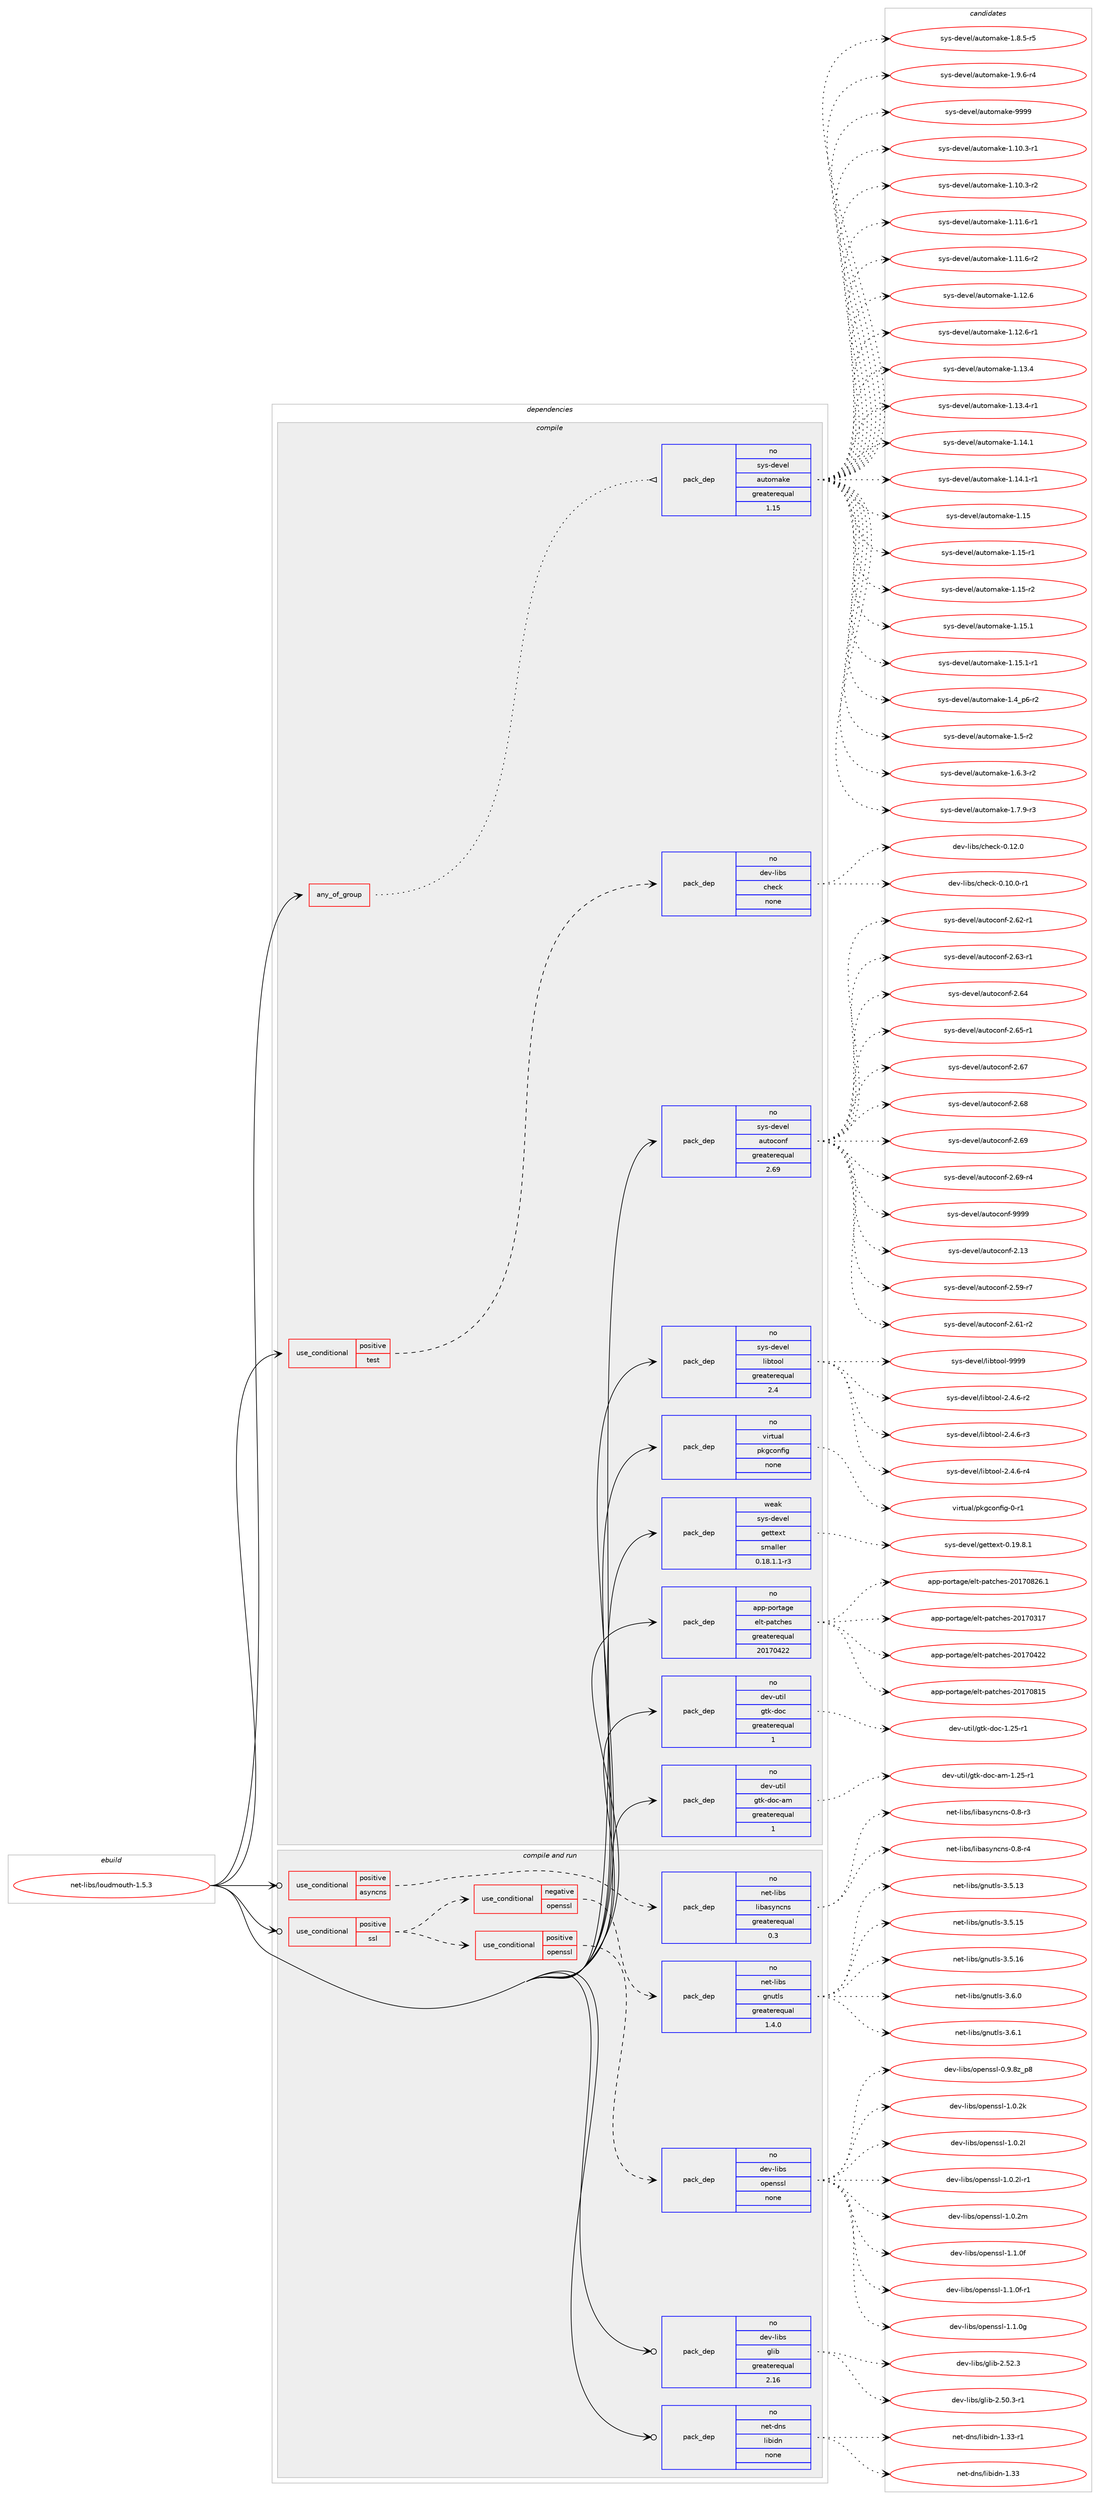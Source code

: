 digraph prolog {

# *************
# Graph options
# *************

newrank=true;
concentrate=true;
compound=true;
graph [rankdir=LR,fontname=Helvetica,fontsize=10,ranksep=1.5];#, ranksep=2.5, nodesep=0.2];
edge  [arrowhead=vee];
node  [fontname=Helvetica,fontsize=10];

# **********
# The ebuild
# **********

subgraph cluster_leftcol {
color=gray;
rank=same;
label=<<i>ebuild</i>>;
id [label="net-libs/loudmouth-1.5.3", color=red, width=4, href="../net-libs/loudmouth-1.5.3.svg"];
}

# ****************
# The dependencies
# ****************

subgraph cluster_midcol {
color=gray;
label=<<i>dependencies</i>>;
subgraph cluster_compile {
fillcolor="#eeeeee";
style=filled;
label=<<i>compile</i>>;
subgraph any6827 {
dependency418456 [label=<<TABLE BORDER="0" CELLBORDER="1" CELLSPACING="0" CELLPADDING="4"><TR><TD CELLPADDING="10">any_of_group</TD></TR></TABLE>>, shape=none, color=red];subgraph pack307960 {
dependency418457 [label=<<TABLE BORDER="0" CELLBORDER="1" CELLSPACING="0" CELLPADDING="4" WIDTH="220"><TR><TD ROWSPAN="6" CELLPADDING="30">pack_dep</TD></TR><TR><TD WIDTH="110">no</TD></TR><TR><TD>sys-devel</TD></TR><TR><TD>automake</TD></TR><TR><TD>greaterequal</TD></TR><TR><TD>1.15</TD></TR></TABLE>>, shape=none, color=blue];
}
dependency418456:e -> dependency418457:w [weight=20,style="dotted",arrowhead="oinv"];
}
id:e -> dependency418456:w [weight=20,style="solid",arrowhead="vee"];
subgraph cond103477 {
dependency418458 [label=<<TABLE BORDER="0" CELLBORDER="1" CELLSPACING="0" CELLPADDING="4"><TR><TD ROWSPAN="3" CELLPADDING="10">use_conditional</TD></TR><TR><TD>positive</TD></TR><TR><TD>test</TD></TR></TABLE>>, shape=none, color=red];
subgraph pack307961 {
dependency418459 [label=<<TABLE BORDER="0" CELLBORDER="1" CELLSPACING="0" CELLPADDING="4" WIDTH="220"><TR><TD ROWSPAN="6" CELLPADDING="30">pack_dep</TD></TR><TR><TD WIDTH="110">no</TD></TR><TR><TD>dev-libs</TD></TR><TR><TD>check</TD></TR><TR><TD>none</TD></TR><TR><TD></TD></TR></TABLE>>, shape=none, color=blue];
}
dependency418458:e -> dependency418459:w [weight=20,style="dashed",arrowhead="vee"];
}
id:e -> dependency418458:w [weight=20,style="solid",arrowhead="vee"];
subgraph pack307962 {
dependency418460 [label=<<TABLE BORDER="0" CELLBORDER="1" CELLSPACING="0" CELLPADDING="4" WIDTH="220"><TR><TD ROWSPAN="6" CELLPADDING="30">pack_dep</TD></TR><TR><TD WIDTH="110">no</TD></TR><TR><TD>app-portage</TD></TR><TR><TD>elt-patches</TD></TR><TR><TD>greaterequal</TD></TR><TR><TD>20170422</TD></TR></TABLE>>, shape=none, color=blue];
}
id:e -> dependency418460:w [weight=20,style="solid",arrowhead="vee"];
subgraph pack307963 {
dependency418461 [label=<<TABLE BORDER="0" CELLBORDER="1" CELLSPACING="0" CELLPADDING="4" WIDTH="220"><TR><TD ROWSPAN="6" CELLPADDING="30">pack_dep</TD></TR><TR><TD WIDTH="110">no</TD></TR><TR><TD>dev-util</TD></TR><TR><TD>gtk-doc</TD></TR><TR><TD>greaterequal</TD></TR><TR><TD>1</TD></TR></TABLE>>, shape=none, color=blue];
}
id:e -> dependency418461:w [weight=20,style="solid",arrowhead="vee"];
subgraph pack307964 {
dependency418462 [label=<<TABLE BORDER="0" CELLBORDER="1" CELLSPACING="0" CELLPADDING="4" WIDTH="220"><TR><TD ROWSPAN="6" CELLPADDING="30">pack_dep</TD></TR><TR><TD WIDTH="110">no</TD></TR><TR><TD>dev-util</TD></TR><TR><TD>gtk-doc-am</TD></TR><TR><TD>greaterequal</TD></TR><TR><TD>1</TD></TR></TABLE>>, shape=none, color=blue];
}
id:e -> dependency418462:w [weight=20,style="solid",arrowhead="vee"];
subgraph pack307965 {
dependency418463 [label=<<TABLE BORDER="0" CELLBORDER="1" CELLSPACING="0" CELLPADDING="4" WIDTH="220"><TR><TD ROWSPAN="6" CELLPADDING="30">pack_dep</TD></TR><TR><TD WIDTH="110">no</TD></TR><TR><TD>sys-devel</TD></TR><TR><TD>autoconf</TD></TR><TR><TD>greaterequal</TD></TR><TR><TD>2.69</TD></TR></TABLE>>, shape=none, color=blue];
}
id:e -> dependency418463:w [weight=20,style="solid",arrowhead="vee"];
subgraph pack307966 {
dependency418464 [label=<<TABLE BORDER="0" CELLBORDER="1" CELLSPACING="0" CELLPADDING="4" WIDTH="220"><TR><TD ROWSPAN="6" CELLPADDING="30">pack_dep</TD></TR><TR><TD WIDTH="110">no</TD></TR><TR><TD>sys-devel</TD></TR><TR><TD>libtool</TD></TR><TR><TD>greaterequal</TD></TR><TR><TD>2.4</TD></TR></TABLE>>, shape=none, color=blue];
}
id:e -> dependency418464:w [weight=20,style="solid",arrowhead="vee"];
subgraph pack307967 {
dependency418465 [label=<<TABLE BORDER="0" CELLBORDER="1" CELLSPACING="0" CELLPADDING="4" WIDTH="220"><TR><TD ROWSPAN="6" CELLPADDING="30">pack_dep</TD></TR><TR><TD WIDTH="110">no</TD></TR><TR><TD>virtual</TD></TR><TR><TD>pkgconfig</TD></TR><TR><TD>none</TD></TR><TR><TD></TD></TR></TABLE>>, shape=none, color=blue];
}
id:e -> dependency418465:w [weight=20,style="solid",arrowhead="vee"];
subgraph pack307968 {
dependency418466 [label=<<TABLE BORDER="0" CELLBORDER="1" CELLSPACING="0" CELLPADDING="4" WIDTH="220"><TR><TD ROWSPAN="6" CELLPADDING="30">pack_dep</TD></TR><TR><TD WIDTH="110">weak</TD></TR><TR><TD>sys-devel</TD></TR><TR><TD>gettext</TD></TR><TR><TD>smaller</TD></TR><TR><TD>0.18.1.1-r3</TD></TR></TABLE>>, shape=none, color=blue];
}
id:e -> dependency418466:w [weight=20,style="solid",arrowhead="vee"];
}
subgraph cluster_compileandrun {
fillcolor="#eeeeee";
style=filled;
label=<<i>compile and run</i>>;
subgraph cond103478 {
dependency418467 [label=<<TABLE BORDER="0" CELLBORDER="1" CELLSPACING="0" CELLPADDING="4"><TR><TD ROWSPAN="3" CELLPADDING="10">use_conditional</TD></TR><TR><TD>positive</TD></TR><TR><TD>asyncns</TD></TR></TABLE>>, shape=none, color=red];
subgraph pack307969 {
dependency418468 [label=<<TABLE BORDER="0" CELLBORDER="1" CELLSPACING="0" CELLPADDING="4" WIDTH="220"><TR><TD ROWSPAN="6" CELLPADDING="30">pack_dep</TD></TR><TR><TD WIDTH="110">no</TD></TR><TR><TD>net-libs</TD></TR><TR><TD>libasyncns</TD></TR><TR><TD>greaterequal</TD></TR><TR><TD>0.3</TD></TR></TABLE>>, shape=none, color=blue];
}
dependency418467:e -> dependency418468:w [weight=20,style="dashed",arrowhead="vee"];
}
id:e -> dependency418467:w [weight=20,style="solid",arrowhead="odotvee"];
subgraph cond103479 {
dependency418469 [label=<<TABLE BORDER="0" CELLBORDER="1" CELLSPACING="0" CELLPADDING="4"><TR><TD ROWSPAN="3" CELLPADDING="10">use_conditional</TD></TR><TR><TD>positive</TD></TR><TR><TD>ssl</TD></TR></TABLE>>, shape=none, color=red];
subgraph cond103480 {
dependency418470 [label=<<TABLE BORDER="0" CELLBORDER="1" CELLSPACING="0" CELLPADDING="4"><TR><TD ROWSPAN="3" CELLPADDING="10">use_conditional</TD></TR><TR><TD>negative</TD></TR><TR><TD>openssl</TD></TR></TABLE>>, shape=none, color=red];
subgraph pack307970 {
dependency418471 [label=<<TABLE BORDER="0" CELLBORDER="1" CELLSPACING="0" CELLPADDING="4" WIDTH="220"><TR><TD ROWSPAN="6" CELLPADDING="30">pack_dep</TD></TR><TR><TD WIDTH="110">no</TD></TR><TR><TD>net-libs</TD></TR><TR><TD>gnutls</TD></TR><TR><TD>greaterequal</TD></TR><TR><TD>1.4.0</TD></TR></TABLE>>, shape=none, color=blue];
}
dependency418470:e -> dependency418471:w [weight=20,style="dashed",arrowhead="vee"];
}
dependency418469:e -> dependency418470:w [weight=20,style="dashed",arrowhead="vee"];
subgraph cond103481 {
dependency418472 [label=<<TABLE BORDER="0" CELLBORDER="1" CELLSPACING="0" CELLPADDING="4"><TR><TD ROWSPAN="3" CELLPADDING="10">use_conditional</TD></TR><TR><TD>positive</TD></TR><TR><TD>openssl</TD></TR></TABLE>>, shape=none, color=red];
subgraph pack307971 {
dependency418473 [label=<<TABLE BORDER="0" CELLBORDER="1" CELLSPACING="0" CELLPADDING="4" WIDTH="220"><TR><TD ROWSPAN="6" CELLPADDING="30">pack_dep</TD></TR><TR><TD WIDTH="110">no</TD></TR><TR><TD>dev-libs</TD></TR><TR><TD>openssl</TD></TR><TR><TD>none</TD></TR><TR><TD></TD></TR></TABLE>>, shape=none, color=blue];
}
dependency418472:e -> dependency418473:w [weight=20,style="dashed",arrowhead="vee"];
}
dependency418469:e -> dependency418472:w [weight=20,style="dashed",arrowhead="vee"];
}
id:e -> dependency418469:w [weight=20,style="solid",arrowhead="odotvee"];
subgraph pack307972 {
dependency418474 [label=<<TABLE BORDER="0" CELLBORDER="1" CELLSPACING="0" CELLPADDING="4" WIDTH="220"><TR><TD ROWSPAN="6" CELLPADDING="30">pack_dep</TD></TR><TR><TD WIDTH="110">no</TD></TR><TR><TD>dev-libs</TD></TR><TR><TD>glib</TD></TR><TR><TD>greaterequal</TD></TR><TR><TD>2.16</TD></TR></TABLE>>, shape=none, color=blue];
}
id:e -> dependency418474:w [weight=20,style="solid",arrowhead="odotvee"];
subgraph pack307973 {
dependency418475 [label=<<TABLE BORDER="0" CELLBORDER="1" CELLSPACING="0" CELLPADDING="4" WIDTH="220"><TR><TD ROWSPAN="6" CELLPADDING="30">pack_dep</TD></TR><TR><TD WIDTH="110">no</TD></TR><TR><TD>net-dns</TD></TR><TR><TD>libidn</TD></TR><TR><TD>none</TD></TR><TR><TD></TD></TR></TABLE>>, shape=none, color=blue];
}
id:e -> dependency418475:w [weight=20,style="solid",arrowhead="odotvee"];
}
subgraph cluster_run {
fillcolor="#eeeeee";
style=filled;
label=<<i>run</i>>;
}
}

# **************
# The candidates
# **************

subgraph cluster_choices {
rank=same;
color=gray;
label=<<i>candidates</i>>;

subgraph choice307960 {
color=black;
nodesep=1;
choice11512111545100101118101108479711711611110997107101454946494846514511449 [label="sys-devel/automake-1.10.3-r1", color=red, width=4,href="../sys-devel/automake-1.10.3-r1.svg"];
choice11512111545100101118101108479711711611110997107101454946494846514511450 [label="sys-devel/automake-1.10.3-r2", color=red, width=4,href="../sys-devel/automake-1.10.3-r2.svg"];
choice11512111545100101118101108479711711611110997107101454946494946544511449 [label="sys-devel/automake-1.11.6-r1", color=red, width=4,href="../sys-devel/automake-1.11.6-r1.svg"];
choice11512111545100101118101108479711711611110997107101454946494946544511450 [label="sys-devel/automake-1.11.6-r2", color=red, width=4,href="../sys-devel/automake-1.11.6-r2.svg"];
choice1151211154510010111810110847971171161111099710710145494649504654 [label="sys-devel/automake-1.12.6", color=red, width=4,href="../sys-devel/automake-1.12.6.svg"];
choice11512111545100101118101108479711711611110997107101454946495046544511449 [label="sys-devel/automake-1.12.6-r1", color=red, width=4,href="../sys-devel/automake-1.12.6-r1.svg"];
choice1151211154510010111810110847971171161111099710710145494649514652 [label="sys-devel/automake-1.13.4", color=red, width=4,href="../sys-devel/automake-1.13.4.svg"];
choice11512111545100101118101108479711711611110997107101454946495146524511449 [label="sys-devel/automake-1.13.4-r1", color=red, width=4,href="../sys-devel/automake-1.13.4-r1.svg"];
choice1151211154510010111810110847971171161111099710710145494649524649 [label="sys-devel/automake-1.14.1", color=red, width=4,href="../sys-devel/automake-1.14.1.svg"];
choice11512111545100101118101108479711711611110997107101454946495246494511449 [label="sys-devel/automake-1.14.1-r1", color=red, width=4,href="../sys-devel/automake-1.14.1-r1.svg"];
choice115121115451001011181011084797117116111109971071014549464953 [label="sys-devel/automake-1.15", color=red, width=4,href="../sys-devel/automake-1.15.svg"];
choice1151211154510010111810110847971171161111099710710145494649534511449 [label="sys-devel/automake-1.15-r1", color=red, width=4,href="../sys-devel/automake-1.15-r1.svg"];
choice1151211154510010111810110847971171161111099710710145494649534511450 [label="sys-devel/automake-1.15-r2", color=red, width=4,href="../sys-devel/automake-1.15-r2.svg"];
choice1151211154510010111810110847971171161111099710710145494649534649 [label="sys-devel/automake-1.15.1", color=red, width=4,href="../sys-devel/automake-1.15.1.svg"];
choice11512111545100101118101108479711711611110997107101454946495346494511449 [label="sys-devel/automake-1.15.1-r1", color=red, width=4,href="../sys-devel/automake-1.15.1-r1.svg"];
choice115121115451001011181011084797117116111109971071014549465295112544511450 [label="sys-devel/automake-1.4_p6-r2", color=red, width=4,href="../sys-devel/automake-1.4_p6-r2.svg"];
choice11512111545100101118101108479711711611110997107101454946534511450 [label="sys-devel/automake-1.5-r2", color=red, width=4,href="../sys-devel/automake-1.5-r2.svg"];
choice115121115451001011181011084797117116111109971071014549465446514511450 [label="sys-devel/automake-1.6.3-r2", color=red, width=4,href="../sys-devel/automake-1.6.3-r2.svg"];
choice115121115451001011181011084797117116111109971071014549465546574511451 [label="sys-devel/automake-1.7.9-r3", color=red, width=4,href="../sys-devel/automake-1.7.9-r3.svg"];
choice115121115451001011181011084797117116111109971071014549465646534511453 [label="sys-devel/automake-1.8.5-r5", color=red, width=4,href="../sys-devel/automake-1.8.5-r5.svg"];
choice115121115451001011181011084797117116111109971071014549465746544511452 [label="sys-devel/automake-1.9.6-r4", color=red, width=4,href="../sys-devel/automake-1.9.6-r4.svg"];
choice115121115451001011181011084797117116111109971071014557575757 [label="sys-devel/automake-9999", color=red, width=4,href="../sys-devel/automake-9999.svg"];
dependency418457:e -> choice11512111545100101118101108479711711611110997107101454946494846514511449:w [style=dotted,weight="100"];
dependency418457:e -> choice11512111545100101118101108479711711611110997107101454946494846514511450:w [style=dotted,weight="100"];
dependency418457:e -> choice11512111545100101118101108479711711611110997107101454946494946544511449:w [style=dotted,weight="100"];
dependency418457:e -> choice11512111545100101118101108479711711611110997107101454946494946544511450:w [style=dotted,weight="100"];
dependency418457:e -> choice1151211154510010111810110847971171161111099710710145494649504654:w [style=dotted,weight="100"];
dependency418457:e -> choice11512111545100101118101108479711711611110997107101454946495046544511449:w [style=dotted,weight="100"];
dependency418457:e -> choice1151211154510010111810110847971171161111099710710145494649514652:w [style=dotted,weight="100"];
dependency418457:e -> choice11512111545100101118101108479711711611110997107101454946495146524511449:w [style=dotted,weight="100"];
dependency418457:e -> choice1151211154510010111810110847971171161111099710710145494649524649:w [style=dotted,weight="100"];
dependency418457:e -> choice11512111545100101118101108479711711611110997107101454946495246494511449:w [style=dotted,weight="100"];
dependency418457:e -> choice115121115451001011181011084797117116111109971071014549464953:w [style=dotted,weight="100"];
dependency418457:e -> choice1151211154510010111810110847971171161111099710710145494649534511449:w [style=dotted,weight="100"];
dependency418457:e -> choice1151211154510010111810110847971171161111099710710145494649534511450:w [style=dotted,weight="100"];
dependency418457:e -> choice1151211154510010111810110847971171161111099710710145494649534649:w [style=dotted,weight="100"];
dependency418457:e -> choice11512111545100101118101108479711711611110997107101454946495346494511449:w [style=dotted,weight="100"];
dependency418457:e -> choice115121115451001011181011084797117116111109971071014549465295112544511450:w [style=dotted,weight="100"];
dependency418457:e -> choice11512111545100101118101108479711711611110997107101454946534511450:w [style=dotted,weight="100"];
dependency418457:e -> choice115121115451001011181011084797117116111109971071014549465446514511450:w [style=dotted,weight="100"];
dependency418457:e -> choice115121115451001011181011084797117116111109971071014549465546574511451:w [style=dotted,weight="100"];
dependency418457:e -> choice115121115451001011181011084797117116111109971071014549465646534511453:w [style=dotted,weight="100"];
dependency418457:e -> choice115121115451001011181011084797117116111109971071014549465746544511452:w [style=dotted,weight="100"];
dependency418457:e -> choice115121115451001011181011084797117116111109971071014557575757:w [style=dotted,weight="100"];
}
subgraph choice307961 {
color=black;
nodesep=1;
choice1001011184510810598115479910410199107454846494846484511449 [label="dev-libs/check-0.10.0-r1", color=red, width=4,href="../dev-libs/check-0.10.0-r1.svg"];
choice100101118451081059811547991041019910745484649504648 [label="dev-libs/check-0.12.0", color=red, width=4,href="../dev-libs/check-0.12.0.svg"];
dependency418459:e -> choice1001011184510810598115479910410199107454846494846484511449:w [style=dotted,weight="100"];
dependency418459:e -> choice100101118451081059811547991041019910745484649504648:w [style=dotted,weight="100"];
}
subgraph choice307962 {
color=black;
nodesep=1;
choice97112112451121111141169710310147101108116451129711699104101115455048495548514955 [label="app-portage/elt-patches-20170317", color=red, width=4,href="../app-portage/elt-patches-20170317.svg"];
choice97112112451121111141169710310147101108116451129711699104101115455048495548525050 [label="app-portage/elt-patches-20170422", color=red, width=4,href="../app-portage/elt-patches-20170422.svg"];
choice97112112451121111141169710310147101108116451129711699104101115455048495548564953 [label="app-portage/elt-patches-20170815", color=red, width=4,href="../app-portage/elt-patches-20170815.svg"];
choice971121124511211111411697103101471011081164511297116991041011154550484955485650544649 [label="app-portage/elt-patches-20170826.1", color=red, width=4,href="../app-portage/elt-patches-20170826.1.svg"];
dependency418460:e -> choice97112112451121111141169710310147101108116451129711699104101115455048495548514955:w [style=dotted,weight="100"];
dependency418460:e -> choice97112112451121111141169710310147101108116451129711699104101115455048495548525050:w [style=dotted,weight="100"];
dependency418460:e -> choice97112112451121111141169710310147101108116451129711699104101115455048495548564953:w [style=dotted,weight="100"];
dependency418460:e -> choice971121124511211111411697103101471011081164511297116991041011154550484955485650544649:w [style=dotted,weight="100"];
}
subgraph choice307963 {
color=black;
nodesep=1;
choice1001011184511711610510847103116107451001119945494650534511449 [label="dev-util/gtk-doc-1.25-r1", color=red, width=4,href="../dev-util/gtk-doc-1.25-r1.svg"];
dependency418461:e -> choice1001011184511711610510847103116107451001119945494650534511449:w [style=dotted,weight="100"];
}
subgraph choice307964 {
color=black;
nodesep=1;
choice10010111845117116105108471031161074510011199459710945494650534511449 [label="dev-util/gtk-doc-am-1.25-r1", color=red, width=4,href="../dev-util/gtk-doc-am-1.25-r1.svg"];
dependency418462:e -> choice10010111845117116105108471031161074510011199459710945494650534511449:w [style=dotted,weight="100"];
}
subgraph choice307965 {
color=black;
nodesep=1;
choice115121115451001011181011084797117116111991111101024550464951 [label="sys-devel/autoconf-2.13", color=red, width=4,href="../sys-devel/autoconf-2.13.svg"];
choice1151211154510010111810110847971171161119911111010245504653574511455 [label="sys-devel/autoconf-2.59-r7", color=red, width=4,href="../sys-devel/autoconf-2.59-r7.svg"];
choice1151211154510010111810110847971171161119911111010245504654494511450 [label="sys-devel/autoconf-2.61-r2", color=red, width=4,href="../sys-devel/autoconf-2.61-r2.svg"];
choice1151211154510010111810110847971171161119911111010245504654504511449 [label="sys-devel/autoconf-2.62-r1", color=red, width=4,href="../sys-devel/autoconf-2.62-r1.svg"];
choice1151211154510010111810110847971171161119911111010245504654514511449 [label="sys-devel/autoconf-2.63-r1", color=red, width=4,href="../sys-devel/autoconf-2.63-r1.svg"];
choice115121115451001011181011084797117116111991111101024550465452 [label="sys-devel/autoconf-2.64", color=red, width=4,href="../sys-devel/autoconf-2.64.svg"];
choice1151211154510010111810110847971171161119911111010245504654534511449 [label="sys-devel/autoconf-2.65-r1", color=red, width=4,href="../sys-devel/autoconf-2.65-r1.svg"];
choice115121115451001011181011084797117116111991111101024550465455 [label="sys-devel/autoconf-2.67", color=red, width=4,href="../sys-devel/autoconf-2.67.svg"];
choice115121115451001011181011084797117116111991111101024550465456 [label="sys-devel/autoconf-2.68", color=red, width=4,href="../sys-devel/autoconf-2.68.svg"];
choice115121115451001011181011084797117116111991111101024550465457 [label="sys-devel/autoconf-2.69", color=red, width=4,href="../sys-devel/autoconf-2.69.svg"];
choice1151211154510010111810110847971171161119911111010245504654574511452 [label="sys-devel/autoconf-2.69-r4", color=red, width=4,href="../sys-devel/autoconf-2.69-r4.svg"];
choice115121115451001011181011084797117116111991111101024557575757 [label="sys-devel/autoconf-9999", color=red, width=4,href="../sys-devel/autoconf-9999.svg"];
dependency418463:e -> choice115121115451001011181011084797117116111991111101024550464951:w [style=dotted,weight="100"];
dependency418463:e -> choice1151211154510010111810110847971171161119911111010245504653574511455:w [style=dotted,weight="100"];
dependency418463:e -> choice1151211154510010111810110847971171161119911111010245504654494511450:w [style=dotted,weight="100"];
dependency418463:e -> choice1151211154510010111810110847971171161119911111010245504654504511449:w [style=dotted,weight="100"];
dependency418463:e -> choice1151211154510010111810110847971171161119911111010245504654514511449:w [style=dotted,weight="100"];
dependency418463:e -> choice115121115451001011181011084797117116111991111101024550465452:w [style=dotted,weight="100"];
dependency418463:e -> choice1151211154510010111810110847971171161119911111010245504654534511449:w [style=dotted,weight="100"];
dependency418463:e -> choice115121115451001011181011084797117116111991111101024550465455:w [style=dotted,weight="100"];
dependency418463:e -> choice115121115451001011181011084797117116111991111101024550465456:w [style=dotted,weight="100"];
dependency418463:e -> choice115121115451001011181011084797117116111991111101024550465457:w [style=dotted,weight="100"];
dependency418463:e -> choice1151211154510010111810110847971171161119911111010245504654574511452:w [style=dotted,weight="100"];
dependency418463:e -> choice115121115451001011181011084797117116111991111101024557575757:w [style=dotted,weight="100"];
}
subgraph choice307966 {
color=black;
nodesep=1;
choice1151211154510010111810110847108105981161111111084550465246544511450 [label="sys-devel/libtool-2.4.6-r2", color=red, width=4,href="../sys-devel/libtool-2.4.6-r2.svg"];
choice1151211154510010111810110847108105981161111111084550465246544511451 [label="sys-devel/libtool-2.4.6-r3", color=red, width=4,href="../sys-devel/libtool-2.4.6-r3.svg"];
choice1151211154510010111810110847108105981161111111084550465246544511452 [label="sys-devel/libtool-2.4.6-r4", color=red, width=4,href="../sys-devel/libtool-2.4.6-r4.svg"];
choice1151211154510010111810110847108105981161111111084557575757 [label="sys-devel/libtool-9999", color=red, width=4,href="../sys-devel/libtool-9999.svg"];
dependency418464:e -> choice1151211154510010111810110847108105981161111111084550465246544511450:w [style=dotted,weight="100"];
dependency418464:e -> choice1151211154510010111810110847108105981161111111084550465246544511451:w [style=dotted,weight="100"];
dependency418464:e -> choice1151211154510010111810110847108105981161111111084550465246544511452:w [style=dotted,weight="100"];
dependency418464:e -> choice1151211154510010111810110847108105981161111111084557575757:w [style=dotted,weight="100"];
}
subgraph choice307967 {
color=black;
nodesep=1;
choice11810511411611797108471121071039911111010210510345484511449 [label="virtual/pkgconfig-0-r1", color=red, width=4,href="../virtual/pkgconfig-0-r1.svg"];
dependency418465:e -> choice11810511411611797108471121071039911111010210510345484511449:w [style=dotted,weight="100"];
}
subgraph choice307968 {
color=black;
nodesep=1;
choice1151211154510010111810110847103101116116101120116454846495746564649 [label="sys-devel/gettext-0.19.8.1", color=red, width=4,href="../sys-devel/gettext-0.19.8.1.svg"];
dependency418466:e -> choice1151211154510010111810110847103101116116101120116454846495746564649:w [style=dotted,weight="100"];
}
subgraph choice307969 {
color=black;
nodesep=1;
choice110101116451081059811547108105989711512111099110115454846564511451 [label="net-libs/libasyncns-0.8-r3", color=red, width=4,href="../net-libs/libasyncns-0.8-r3.svg"];
choice110101116451081059811547108105989711512111099110115454846564511452 [label="net-libs/libasyncns-0.8-r4", color=red, width=4,href="../net-libs/libasyncns-0.8-r4.svg"];
dependency418468:e -> choice110101116451081059811547108105989711512111099110115454846564511451:w [style=dotted,weight="100"];
dependency418468:e -> choice110101116451081059811547108105989711512111099110115454846564511452:w [style=dotted,weight="100"];
}
subgraph choice307970 {
color=black;
nodesep=1;
choice11010111645108105981154710311011711610811545514653464951 [label="net-libs/gnutls-3.5.13", color=red, width=4,href="../net-libs/gnutls-3.5.13.svg"];
choice11010111645108105981154710311011711610811545514653464953 [label="net-libs/gnutls-3.5.15", color=red, width=4,href="../net-libs/gnutls-3.5.15.svg"];
choice11010111645108105981154710311011711610811545514653464954 [label="net-libs/gnutls-3.5.16", color=red, width=4,href="../net-libs/gnutls-3.5.16.svg"];
choice110101116451081059811547103110117116108115455146544648 [label="net-libs/gnutls-3.6.0", color=red, width=4,href="../net-libs/gnutls-3.6.0.svg"];
choice110101116451081059811547103110117116108115455146544649 [label="net-libs/gnutls-3.6.1", color=red, width=4,href="../net-libs/gnutls-3.6.1.svg"];
dependency418471:e -> choice11010111645108105981154710311011711610811545514653464951:w [style=dotted,weight="100"];
dependency418471:e -> choice11010111645108105981154710311011711610811545514653464953:w [style=dotted,weight="100"];
dependency418471:e -> choice11010111645108105981154710311011711610811545514653464954:w [style=dotted,weight="100"];
dependency418471:e -> choice110101116451081059811547103110117116108115455146544648:w [style=dotted,weight="100"];
dependency418471:e -> choice110101116451081059811547103110117116108115455146544649:w [style=dotted,weight="100"];
}
subgraph choice307971 {
color=black;
nodesep=1;
choice1001011184510810598115471111121011101151151084548465746561229511256 [label="dev-libs/openssl-0.9.8z_p8", color=red, width=4,href="../dev-libs/openssl-0.9.8z_p8.svg"];
choice100101118451081059811547111112101110115115108454946484650107 [label="dev-libs/openssl-1.0.2k", color=red, width=4,href="../dev-libs/openssl-1.0.2k.svg"];
choice100101118451081059811547111112101110115115108454946484650108 [label="dev-libs/openssl-1.0.2l", color=red, width=4,href="../dev-libs/openssl-1.0.2l.svg"];
choice1001011184510810598115471111121011101151151084549464846501084511449 [label="dev-libs/openssl-1.0.2l-r1", color=red, width=4,href="../dev-libs/openssl-1.0.2l-r1.svg"];
choice100101118451081059811547111112101110115115108454946484650109 [label="dev-libs/openssl-1.0.2m", color=red, width=4,href="../dev-libs/openssl-1.0.2m.svg"];
choice100101118451081059811547111112101110115115108454946494648102 [label="dev-libs/openssl-1.1.0f", color=red, width=4,href="../dev-libs/openssl-1.1.0f.svg"];
choice1001011184510810598115471111121011101151151084549464946481024511449 [label="dev-libs/openssl-1.1.0f-r1", color=red, width=4,href="../dev-libs/openssl-1.1.0f-r1.svg"];
choice100101118451081059811547111112101110115115108454946494648103 [label="dev-libs/openssl-1.1.0g", color=red, width=4,href="../dev-libs/openssl-1.1.0g.svg"];
dependency418473:e -> choice1001011184510810598115471111121011101151151084548465746561229511256:w [style=dotted,weight="100"];
dependency418473:e -> choice100101118451081059811547111112101110115115108454946484650107:w [style=dotted,weight="100"];
dependency418473:e -> choice100101118451081059811547111112101110115115108454946484650108:w [style=dotted,weight="100"];
dependency418473:e -> choice1001011184510810598115471111121011101151151084549464846501084511449:w [style=dotted,weight="100"];
dependency418473:e -> choice100101118451081059811547111112101110115115108454946484650109:w [style=dotted,weight="100"];
dependency418473:e -> choice100101118451081059811547111112101110115115108454946494648102:w [style=dotted,weight="100"];
dependency418473:e -> choice1001011184510810598115471111121011101151151084549464946481024511449:w [style=dotted,weight="100"];
dependency418473:e -> choice100101118451081059811547111112101110115115108454946494648103:w [style=dotted,weight="100"];
}
subgraph choice307972 {
color=black;
nodesep=1;
choice10010111845108105981154710310810598455046534846514511449 [label="dev-libs/glib-2.50.3-r1", color=red, width=4,href="../dev-libs/glib-2.50.3-r1.svg"];
choice1001011184510810598115471031081059845504653504651 [label="dev-libs/glib-2.52.3", color=red, width=4,href="../dev-libs/glib-2.52.3.svg"];
dependency418474:e -> choice10010111845108105981154710310810598455046534846514511449:w [style=dotted,weight="100"];
dependency418474:e -> choice1001011184510810598115471031081059845504653504651:w [style=dotted,weight="100"];
}
subgraph choice307973 {
color=black;
nodesep=1;
choice1101011164510011011547108105981051001104549465151 [label="net-dns/libidn-1.33", color=red, width=4,href="../net-dns/libidn-1.33.svg"];
choice11010111645100110115471081059810510011045494651514511449 [label="net-dns/libidn-1.33-r1", color=red, width=4,href="../net-dns/libidn-1.33-r1.svg"];
dependency418475:e -> choice1101011164510011011547108105981051001104549465151:w [style=dotted,weight="100"];
dependency418475:e -> choice11010111645100110115471081059810510011045494651514511449:w [style=dotted,weight="100"];
}
}

}
